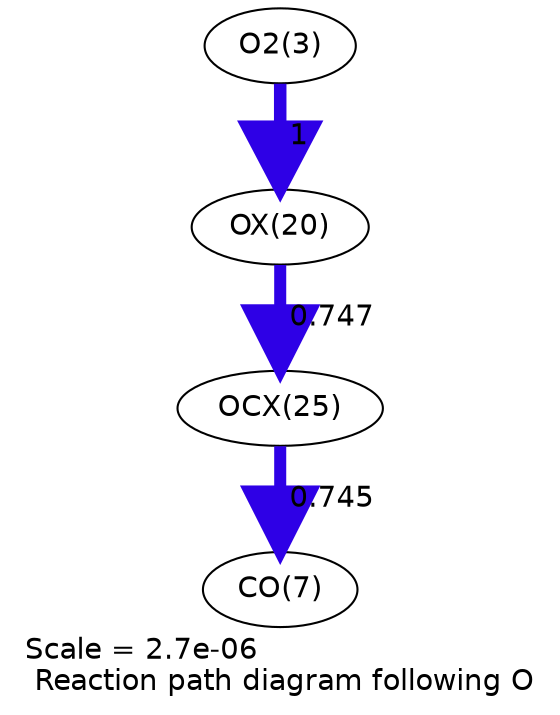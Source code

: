 digraph reaction_paths {
center=1;
s5 -> s33[fontname="Helvetica", penwidth=6, arrowsize=3, color="0.7, 1.5, 0.9"
, label=" 1"];
s33 -> s38[fontname="Helvetica", penwidth=5.78, arrowsize=2.89, color="0.7, 1.25, 0.9"
, label=" 0.747"];
s38 -> s9[fontname="Helvetica", penwidth=5.78, arrowsize=2.89, color="0.7, 1.25, 0.9"
, label=" 0.745"];
s5 [ fontname="Helvetica", label="O2(3)"];
s9 [ fontname="Helvetica", label="CO(7)"];
s33 [ fontname="Helvetica", label="OX(20)"];
s38 [ fontname="Helvetica", label="OCX(25)"];
 label = "Scale = 2.7e-06\l Reaction path diagram following O";
 fontname = "Helvetica";
}
